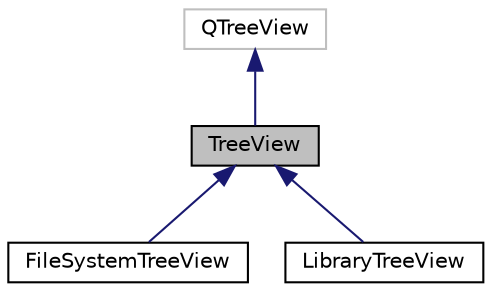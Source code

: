 digraph "TreeView"
{
  edge [fontname="Helvetica",fontsize="10",labelfontname="Helvetica",labelfontsize="10"];
  node [fontname="Helvetica",fontsize="10",shape=record];
  Node1 [label="TreeView",height=0.2,width=0.4,color="black", fillcolor="grey75", style="filled" fontcolor="black"];
  Node2 -> Node1 [dir="back",color="midnightblue",fontsize="10",style="solid",fontname="Helvetica"];
  Node2 [label="QTreeView",height=0.2,width=0.4,color="grey75", fillcolor="white", style="filled"];
  Node1 -> Node3 [dir="back",color="midnightblue",fontsize="10",style="solid",fontname="Helvetica"];
  Node3 [label="FileSystemTreeView",height=0.2,width=0.4,color="black", fillcolor="white", style="filled",URL="$class_file_system_tree_view.html"];
  Node1 -> Node4 [dir="back",color="midnightblue",fontsize="10",style="solid",fontname="Helvetica"];
  Node4 [label="LibraryTreeView",height=0.2,width=0.4,color="black", fillcolor="white", style="filled",URL="$class_library_tree_view.html",tooltip="The LibraryTreeView class is displaying tracks in a tree, where items are sorted in Artists &gt; Albums ..."];
}
